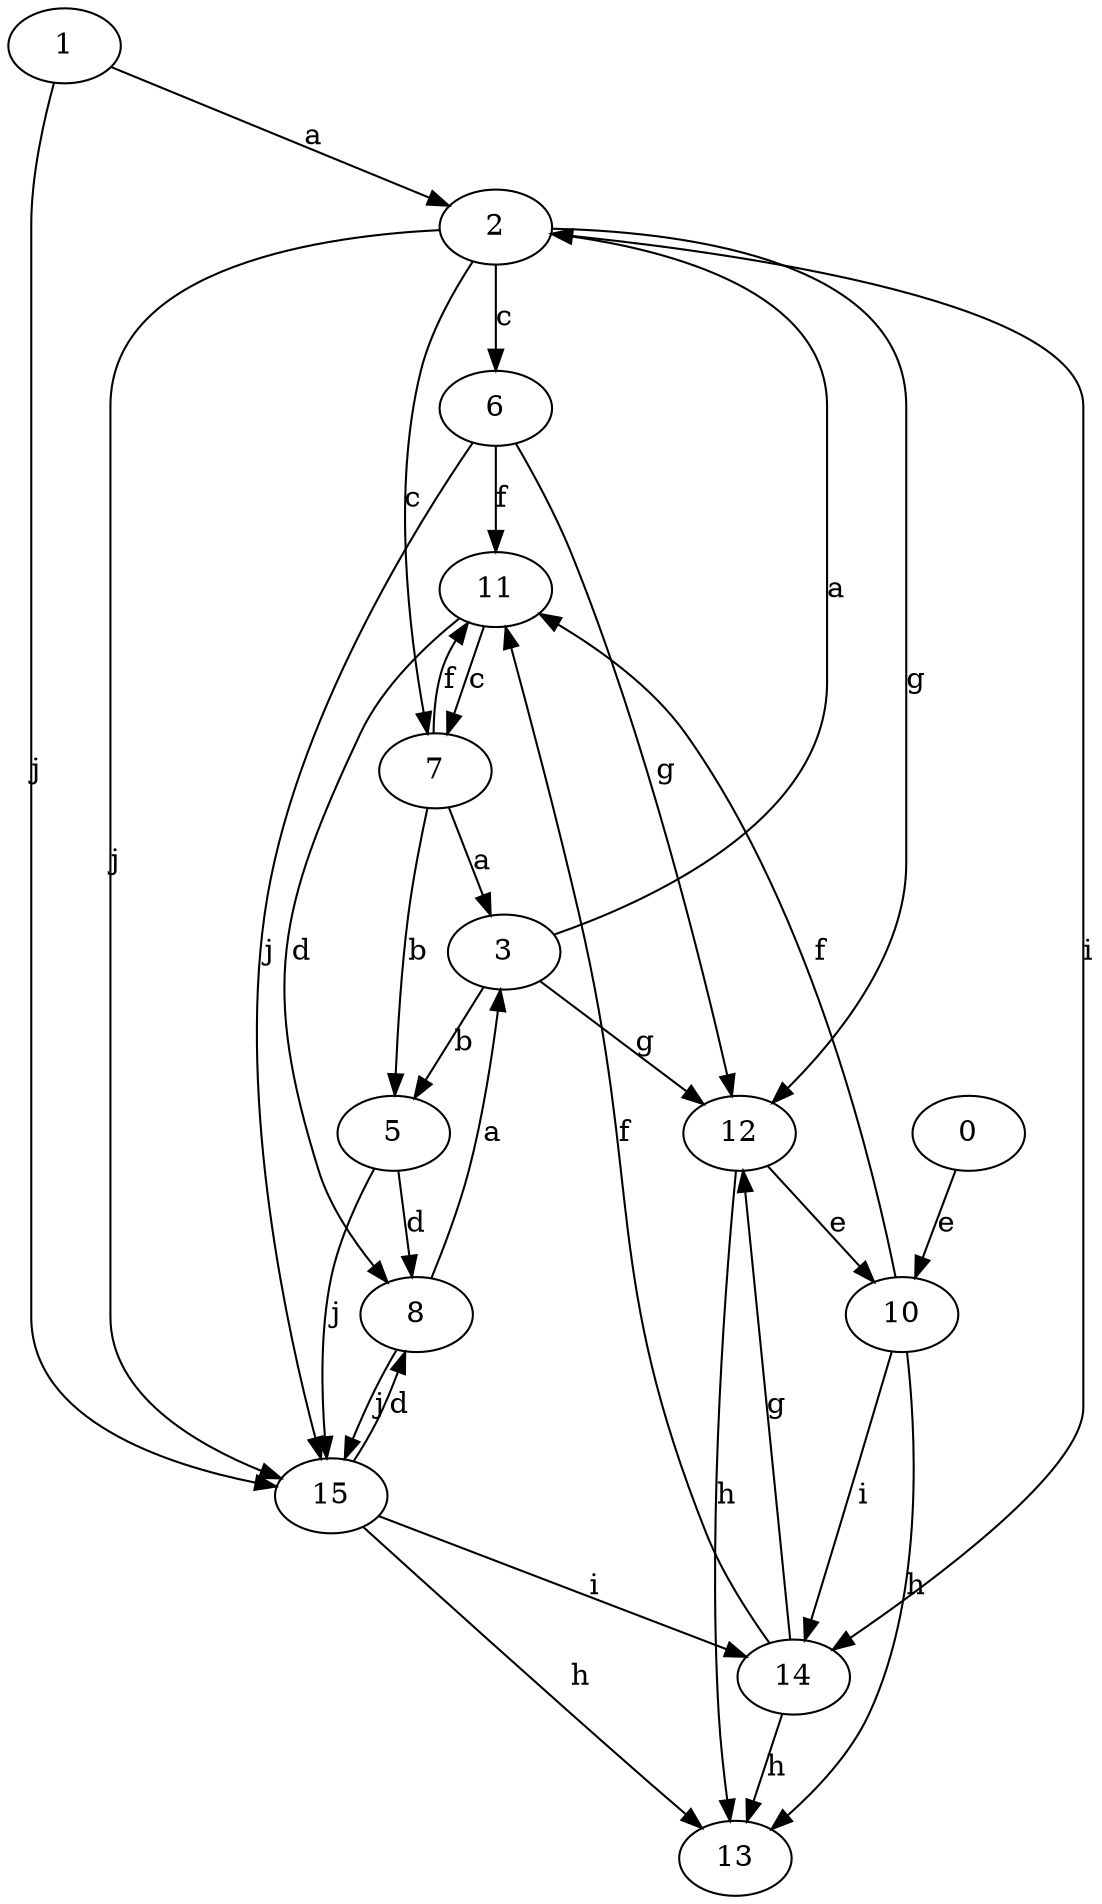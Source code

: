 strict digraph  {
2;
3;
5;
6;
7;
0;
1;
8;
10;
11;
12;
13;
14;
15;
2 -> 6  [label=c];
2 -> 7  [label=c];
2 -> 12  [label=g];
2 -> 14  [label=i];
2 -> 15  [label=j];
3 -> 2  [label=a];
3 -> 5  [label=b];
3 -> 12  [label=g];
5 -> 8  [label=d];
5 -> 15  [label=j];
6 -> 11  [label=f];
6 -> 12  [label=g];
6 -> 15  [label=j];
7 -> 3  [label=a];
7 -> 5  [label=b];
7 -> 11  [label=f];
0 -> 10  [label=e];
1 -> 2  [label=a];
1 -> 15  [label=j];
8 -> 3  [label=a];
8 -> 15  [label=j];
10 -> 11  [label=f];
10 -> 13  [label=h];
10 -> 14  [label=i];
11 -> 7  [label=c];
11 -> 8  [label=d];
12 -> 10  [label=e];
12 -> 13  [label=h];
14 -> 11  [label=f];
14 -> 12  [label=g];
14 -> 13  [label=h];
15 -> 8  [label=d];
15 -> 13  [label=h];
15 -> 14  [label=i];
}
